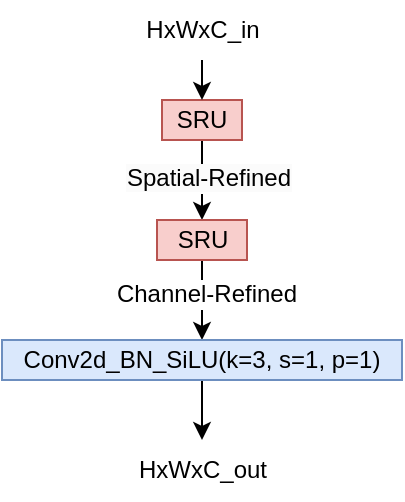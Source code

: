 <mxfile version="22.0.4" type="github">
  <diagram name="第 1 页" id="A0bnlgkThIRBoETc3U4p">
    <mxGraphModel dx="1145" dy="646" grid="1" gridSize="10" guides="1" tooltips="1" connect="1" arrows="1" fold="1" page="1" pageScale="1" pageWidth="827" pageHeight="1169" math="0" shadow="0">
      <root>
        <mxCell id="0" />
        <mxCell id="1" parent="0" />
        <mxCell id="Lc4hsl8KDaMd5z-WpPfj-8" style="edgeStyle=orthogonalEdgeStyle;rounded=0;orthogonalLoop=1;jettySize=auto;html=1;exitX=0.5;exitY=1;exitDx=0;exitDy=0;" edge="1" parent="1" source="Lc4hsl8KDaMd5z-WpPfj-4" target="Lc4hsl8KDaMd5z-WpPfj-5">
          <mxGeometry relative="1" as="geometry" />
        </mxCell>
        <mxCell id="Lc4hsl8KDaMd5z-WpPfj-17" value="&lt;span style=&quot;color: rgb(0, 0, 0); font-family: Helvetica; font-size: 12px; font-style: normal; font-variant-ligatures: normal; font-variant-caps: normal; font-weight: 400; letter-spacing: normal; orphans: 2; text-align: left; text-indent: 0px; text-transform: none; widows: 2; word-spacing: 0px; -webkit-text-stroke-width: 0px; background-color: rgb(251, 251, 251); text-decoration-thickness: initial; text-decoration-style: initial; text-decoration-color: initial; float: none; display: inline !important;&quot;&gt;Spatial-Refined&lt;/span&gt;" style="edgeLabel;html=1;align=center;verticalAlign=middle;resizable=0;points=[];" vertex="1" connectable="0" parent="Lc4hsl8KDaMd5z-WpPfj-8">
          <mxGeometry x="-0.067" y="3" relative="1" as="geometry">
            <mxPoint as="offset" />
          </mxGeometry>
        </mxCell>
        <mxCell id="Lc4hsl8KDaMd5z-WpPfj-4" value="SRU" style="rounded=0;whiteSpace=wrap;html=1;fillColor=#f8cecc;strokeColor=#b85450;" vertex="1" parent="1">
          <mxGeometry x="340" y="370" width="40" height="20" as="geometry" />
        </mxCell>
        <mxCell id="Lc4hsl8KDaMd5z-WpPfj-9" style="edgeStyle=orthogonalEdgeStyle;rounded=0;orthogonalLoop=1;jettySize=auto;html=1;exitX=0.5;exitY=1;exitDx=0;exitDy=0;entryX=0.5;entryY=0;entryDx=0;entryDy=0;" edge="1" parent="1" source="Lc4hsl8KDaMd5z-WpPfj-5" target="Lc4hsl8KDaMd5z-WpPfj-6">
          <mxGeometry relative="1" as="geometry" />
        </mxCell>
        <mxCell id="Lc4hsl8KDaMd5z-WpPfj-19" value="&lt;font style=&quot;font-size: 12px;&quot;&gt;Channel-Refined&lt;/font&gt;" style="edgeLabel;html=1;align=center;verticalAlign=middle;resizable=0;points=[];" vertex="1" connectable="0" parent="Lc4hsl8KDaMd5z-WpPfj-9">
          <mxGeometry x="-0.144" y="2" relative="1" as="geometry">
            <mxPoint as="offset" />
          </mxGeometry>
        </mxCell>
        <mxCell id="Lc4hsl8KDaMd5z-WpPfj-5" value="SRU" style="rounded=0;whiteSpace=wrap;html=1;fillColor=#f8cecc;strokeColor=#b85450;" vertex="1" parent="1">
          <mxGeometry x="337.5" y="430" width="45" height="20" as="geometry" />
        </mxCell>
        <mxCell id="Lc4hsl8KDaMd5z-WpPfj-11" style="edgeStyle=orthogonalEdgeStyle;rounded=0;orthogonalLoop=1;jettySize=auto;html=1;exitX=0.5;exitY=1;exitDx=0;exitDy=0;" edge="1" parent="1" source="Lc4hsl8KDaMd5z-WpPfj-6">
          <mxGeometry relative="1" as="geometry">
            <mxPoint x="360" y="540" as="targetPoint" />
          </mxGeometry>
        </mxCell>
        <mxCell id="Lc4hsl8KDaMd5z-WpPfj-6" value="Conv2d_BN_SiLU(k=3, s=1, p=1)" style="rounded=0;whiteSpace=wrap;html=1;fillColor=#dae8fc;strokeColor=#6c8ebf;" vertex="1" parent="1">
          <mxGeometry x="260" y="490" width="200" height="20" as="geometry" />
        </mxCell>
        <mxCell id="Lc4hsl8KDaMd5z-WpPfj-10" value="" style="endArrow=classic;html=1;rounded=0;entryX=0.5;entryY=0;entryDx=0;entryDy=0;" edge="1" parent="1" target="Lc4hsl8KDaMd5z-WpPfj-4">
          <mxGeometry width="50" height="50" relative="1" as="geometry">
            <mxPoint x="360" y="350" as="sourcePoint" />
            <mxPoint x="440" y="540" as="targetPoint" />
          </mxGeometry>
        </mxCell>
        <mxCell id="Lc4hsl8KDaMd5z-WpPfj-21" value="HxWxC_in" style="text;html=1;align=center;verticalAlign=middle;resizable=0;points=[];autosize=1;strokeColor=none;fillColor=none;" vertex="1" parent="1">
          <mxGeometry x="320" y="320" width="80" height="30" as="geometry" />
        </mxCell>
        <mxCell id="Lc4hsl8KDaMd5z-WpPfj-22" value="HxWxC_out" style="text;html=1;align=center;verticalAlign=middle;resizable=0;points=[];autosize=1;strokeColor=none;fillColor=none;" vertex="1" parent="1">
          <mxGeometry x="315" y="540" width="90" height="30" as="geometry" />
        </mxCell>
      </root>
    </mxGraphModel>
  </diagram>
</mxfile>
